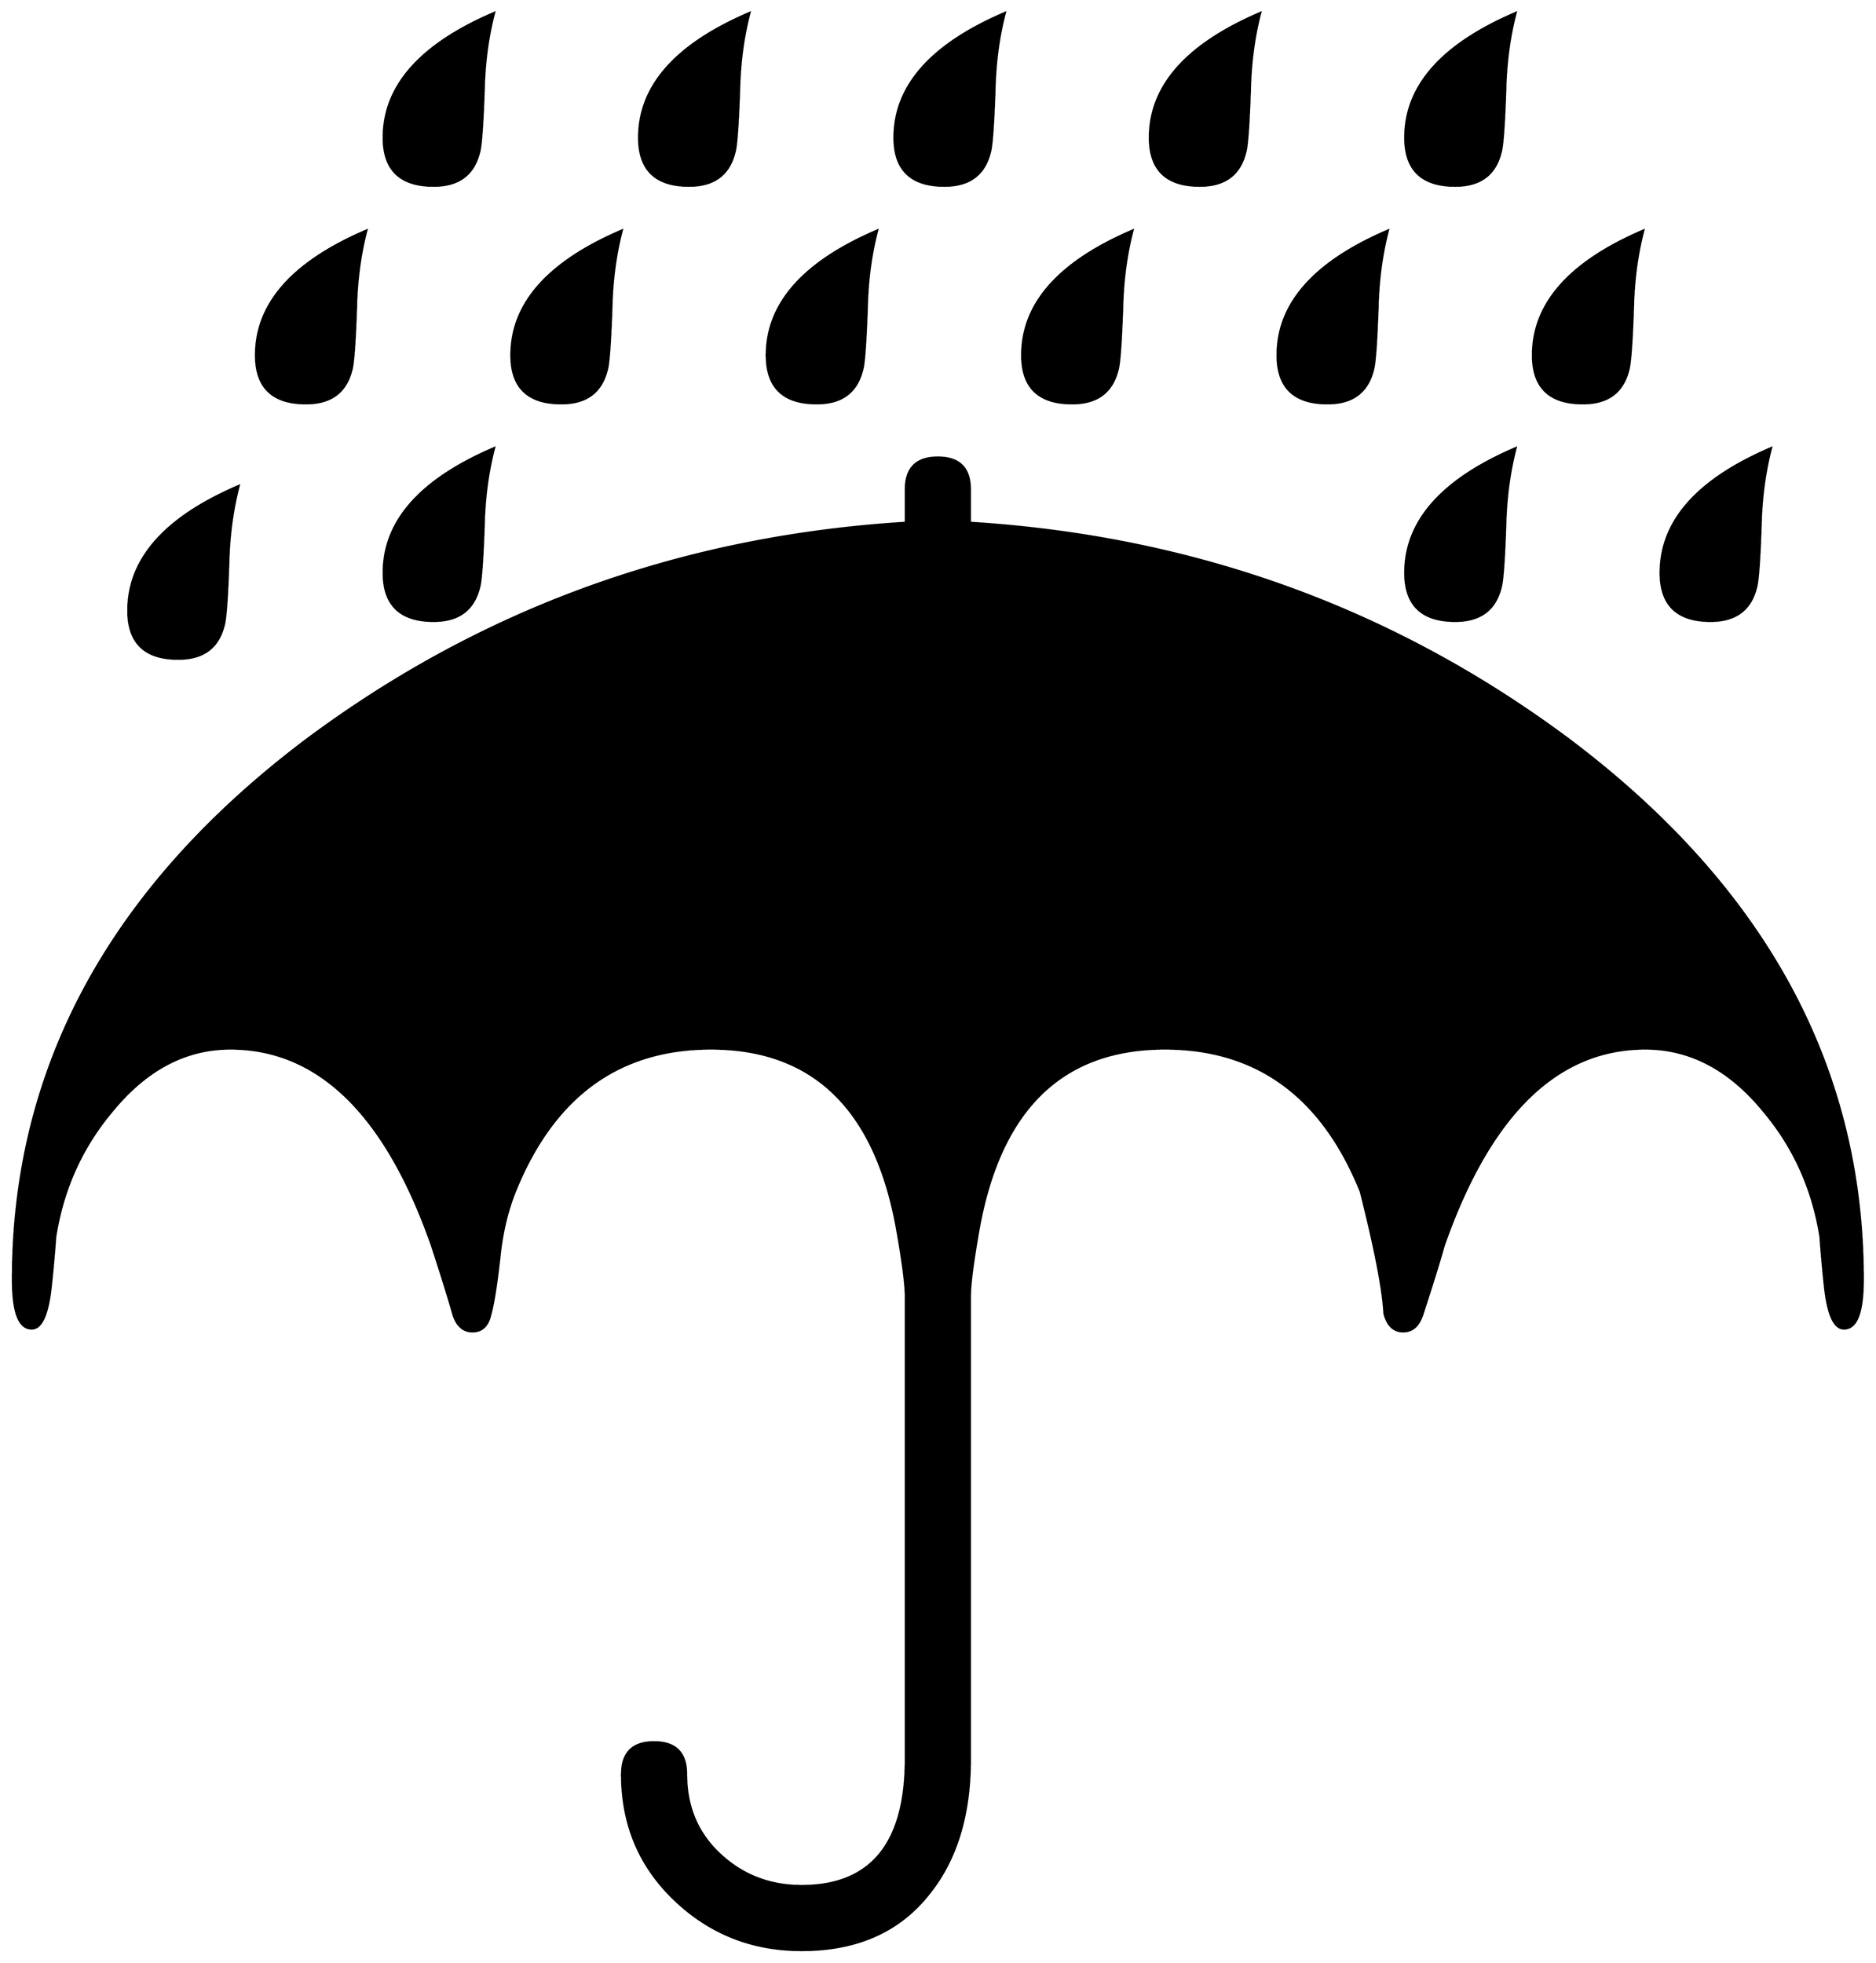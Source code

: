


\begin{tikzpicture}[y=0.80pt, x=0.80pt, yscale=-1.0, xscale=1.0, inner sep=0pt, outer sep=0pt]
\begin{scope}[shift={(100.0,1706.0)},nonzero rule]
  \path[draw=.,fill=.,line width=1.600pt] (1689.0,-1606.0) ..
    controls (1682.333,-1580.667) and (1678.667,-1553.333) ..
    (1678.0,-1524.0) .. controls (1676.667,-1486.0) and
    (1675.0,-1464.0) .. (1673.0,-1458.0) .. controls
    (1667.0,-1434.667) and (1651.0,-1423.0) .. (1625.0,-1423.0) ..
    controls (1589.667,-1423.0) and (1572.0,-1440.0) ..
    (1572.0,-1474.0) .. controls (1572.0,-1528.667) and
    (1611.0,-1572.667) .. (1689.0,-1606.0) --
    cycle(1824.0,-1376.0) .. controls (1817.333,-1350.667) and
    (1813.667,-1323.333) .. (1813.0,-1294.0) .. controls
    (1811.667,-1256.0) and (1810.0,-1234.0) .. (1808.0,-1228.0) ..
    controls (1802.0,-1204.667) and (1786.0,-1193.0) ..
    (1760.0,-1193.0) .. controls (1724.667,-1193.0) and
    (1707.0,-1210.0) .. (1707.0,-1244.0) .. controls
    (1707.0,-1298.667) and (1746.0,-1342.667) .. (1824.0,-1376.0) --
    cycle(1959.0,-1146.0) .. controls (1952.333,-1120.667) and
    (1948.667,-1093.333) .. (1948.0,-1064.0) .. controls
    (1946.667,-1026.0) and (1945.0,-1004.0) .. (1943.0,-998.0) ..
    controls (1937.0,-974.667) and (1921.0,-963.0) ..
    (1895.0,-963.0) .. controls (1859.667,-963.0) and
    (1842.0,-980.0) .. (1842.0,-1014.0) .. controls
    (1842.0,-1068.667) and (1881.0,-1112.667) .. (1959.0,-1146.0) --
    cycle(1419.0,-1606.0) .. controls (1412.333,-1580.667) and
    (1408.667,-1553.333) .. (1408.0,-1524.0) .. controls
    (1406.667,-1486.0) and (1405.0,-1464.0) .. (1403.0,-1458.0) ..
    controls (1397.0,-1434.667) and (1381.0,-1423.0) ..
    (1355.0,-1423.0) .. controls (1319.667,-1423.0) and
    (1302.0,-1440.0) .. (1302.0,-1474.0) .. controls
    (1302.0,-1528.667) and (1341.0,-1572.667) .. (1419.0,-1606.0) --
    cycle(1554.0,-1376.0) .. controls (1547.333,-1350.667) and
    (1543.667,-1323.333) .. (1543.0,-1294.0) .. controls
    (1541.667,-1256.0) and (1540.0,-1234.0) .. (1538.0,-1228.0) ..
    controls (1532.0,-1204.667) and (1516.0,-1193.0) ..
    (1490.0,-1193.0) .. controls (1454.667,-1193.0) and
    (1437.0,-1210.0) .. (1437.0,-1244.0) .. controls
    (1437.0,-1298.667) and (1476.0,-1342.667) .. (1554.0,-1376.0) --
    cycle(1689.0,-1146.0) .. controls (1682.333,-1120.667) and
    (1678.667,-1093.333) .. (1678.0,-1064.0) .. controls
    (1676.667,-1026.0) and (1675.0,-1004.0) .. (1673.0,-998.0) ..
    controls (1667.0,-974.667) and (1651.0,-963.0) ..
    (1625.0,-963.0) .. controls (1589.667,-963.0) and
    (1572.0,-980.0) .. (1572.0,-1014.0) .. controls
    (1572.0,-1068.667) and (1611.0,-1112.667) .. (1689.0,-1146.0) --
    cycle(1149.0,-1606.0) .. controls (1142.333,-1580.667) and
    (1138.667,-1553.333) .. (1138.0,-1524.0) .. controls
    (1136.667,-1486.0) and (1135.0,-1464.0) .. (1133.0,-1458.0) ..
    controls (1127.0,-1434.667) and (1111.0,-1423.0) ..
    (1085.0,-1423.0) .. controls (1049.667,-1423.0) and
    (1032.0,-1440.0) .. (1032.0,-1474.0) .. controls
    (1032.0,-1528.667) and (1071.0,-1572.667) .. (1149.0,-1606.0) --
    cycle(1284.0,-1376.0) .. controls (1277.333,-1350.667) and
    (1273.667,-1323.333) .. (1273.0,-1294.0) .. controls
    (1271.667,-1256.0) and (1270.0,-1234.0) .. (1268.0,-1228.0) ..
    controls (1262.0,-1204.667) and (1246.0,-1193.0) ..
    (1220.0,-1193.0) .. controls (1184.667,-1193.0) and
    (1167.0,-1210.0) .. (1167.0,-1244.0) .. controls
    (1167.0,-1298.667) and (1206.0,-1342.667) .. (1284.0,-1376.0) --
    cycle(879.0,-1606.0) .. controls (872.333,-1580.667) and
    (868.667,-1553.333) .. (868.0,-1524.0) .. controls
    (866.667,-1486.0) and (865.0,-1464.0) .. (863.0,-1458.0) ..
    controls (857.0,-1434.667) and (841.0,-1423.0) ..
    (815.0,-1423.0) .. controls (779.667,-1423.0) and
    (762.0,-1440.0) .. (762.0,-1474.0) .. controls
    (762.0,-1528.667) and (801.0,-1572.667) .. (879.0,-1606.0) --
    cycle(1014.0,-1376.0) .. controls (1007.333,-1350.667) and
    (1003.667,-1323.333) .. (1003.0,-1294.0) .. controls
    (1001.667,-1256.0) and (1000.0,-1234.0) .. (998.0,-1228.0) ..
    controls (992.0,-1204.667) and (976.0,-1193.0) ..
    (950.0,-1193.0) .. controls (914.667,-1193.0) and
    (897.0,-1210.0) .. (897.0,-1244.0) .. controls
    (897.0,-1298.667) and (936.0,-1342.667) .. (1014.0,-1376.0) --
    cycle(609.0,-1606.0) .. controls (602.333,-1580.667) and
    (598.667,-1553.333) .. (598.0,-1524.0) .. controls
    (596.667,-1486.0) and (595.0,-1464.0) .. (593.0,-1458.0) ..
    controls (587.0,-1434.667) and (571.0,-1423.0) ..
    (545.0,-1423.0) .. controls (509.667,-1423.0) and
    (492.0,-1440.0) .. (492.0,-1474.0) .. controls
    (492.0,-1528.667) and (531.0,-1572.667) .. (609.0,-1606.0) --
    cycle(744.0,-1376.0) .. controls (737.333,-1350.667) and
    (733.667,-1323.333) .. (733.0,-1294.0) .. controls
    (731.667,-1256.0) and (730.0,-1234.0) .. (728.0,-1228.0) ..
    controls (722.0,-1204.667) and (706.0,-1193.0) ..
    (680.0,-1193.0) .. controls (644.667,-1193.0) and
    (627.0,-1210.0) .. (627.0,-1244.0) .. controls
    (627.0,-1298.667) and (666.0,-1342.667) .. (744.0,-1376.0) --
    cycle(474.0,-1376.0) .. controls (467.333,-1350.667) and
    (463.667,-1323.333) .. (463.0,-1294.0) .. controls
    (461.667,-1256.0) and (460.0,-1234.0) .. (458.0,-1228.0) ..
    controls (452.0,-1204.667) and (436.0,-1193.0) ..
    (410.0,-1193.0) .. controls (374.667,-1193.0) and
    (357.0,-1210.0) .. (357.0,-1244.0) .. controls
    (357.0,-1298.667) and (396.0,-1342.667) .. (474.0,-1376.0) --
    cycle(609.0,-1146.0) .. controls (602.333,-1120.667) and
    (598.667,-1093.333) .. (598.0,-1064.0) .. controls
    (596.667,-1026.0) and (595.0,-1004.0) .. (593.0,-998.0) ..
    controls (587.0,-974.667) and (571.0,-963.0) .. (545.0,-963.0)
    .. controls (509.667,-963.0) and (492.0,-980.0) ..
    (492.0,-1014.0) .. controls (492.0,-1068.667) and
    (531.0,-1112.667) .. (609.0,-1146.0) -- cycle(2056.0,-267.0)
    .. controls (2056.0,-232.333) and (2049.333,-215.0) ..
    (2036.0,-215.0) .. controls (2026.0,-215.0) and
    (2019.333,-229.0) .. (2016.0,-257.0) .. controls
    (2014.0,-275.0) and (2012.333,-293.333) .. (2011.0,-312.0) ..
    controls (2003.0,-362.667) and (1983.0,-407.0) ..
    (1951.0,-445.0) .. controls (1915.0,-489.0) and
    (1873.333,-511.0) .. (1826.0,-511.0) .. controls
    (1732.667,-511.0) and (1661.667,-441.667) .. (1613.0,-303.0) ..
    controls (1608.333,-286.333) and (1600.667,-261.667) ..
    (1590.0,-229.0) .. controls (1586.0,-217.667) and
    (1579.333,-212.0) .. (1570.0,-212.0) .. controls
    (1560.0,-212.0) and (1553.333,-218.333) .. (1550.0,-231.0) ..
    controls (1548.667,-256.333) and (1540.333,-299.333) ..
    (1525.0,-360.0) .. controls (1484.333,-460.667) and
    (1415.333,-511.0) .. (1318.0,-511.0) .. controls
    (1209.333,-511.0) and (1143.667,-447.0) .. (1121.0,-319.0) ..
    controls (1115.0,-285.0) and (1112.0,-261.667) ..
    (1112.0,-249.0) -- (1112.0,240.0) .. controls (1112.0,299.333)
    and (1097.333,347.0) .. (1068.0,383.0) .. controls
    (1036.667,422.333) and (992.0,442.0) .. (934.0,442.0) ..
    controls (881.333,442.0) and (836.333,424.0) .. (799.0,388.0) ..
    controls (762.333,352.667) and (744.0,308.667) .. (744.0,256.0) ..
    controls (744.0,233.333) and (755.333,222.0) .. (778.0,222.0) ..
    controls (800.667,222.0) and (812.0,233.333) .. (812.0,256.0) ..
    controls (812.0,290.0) and (823.667,318.0) .. (847.0,340.0) ..
    controls (871.0,362.667) and (900.0,374.0) .. (934.0,374.0) ..
    controls (1007.333,374.0) and (1044.0,329.333) .. (1044.0,240.0)
    -- (1044.0,-249.0) .. controls (1044.0,-261.667) and
    (1041.0,-285.0) .. (1035.0,-319.0) .. controls
    (1012.333,-447.0) and (946.667,-511.0) .. (838.0,-511.0) ..
    controls (740.667,-511.0) and (671.667,-460.667) .. (631.0,-360.0)
    .. controls (623.0,-340.0) and (617.667,-318.0) ..
    (615.0,-294.0) .. controls (611.667,-263.333) and (608.333,-242.0)
    .. (605.0,-230.0) .. controls (602.333,-218.0) and
    (596.0,-212.0) .. (586.0,-212.0) .. controls (576.667,-212.0)
    and (570.0,-217.667) .. (566.0,-229.0) .. controls
    (561.333,-245.667) and (553.667,-270.333) .. (543.0,-303.0) ..
    controls (494.333,-441.667) and (423.333,-511.0) .. (330.0,-511.0)
    .. controls (282.667,-511.0) and (241.0,-489.0) ..
    (205.0,-445.0) .. controls (173.0,-407.0) and (153.0,-362.667)
    .. (145.0,-312.0) .. controls (143.667,-293.333) and
    (142.0,-275.0) .. (140.0,-257.0) .. controls (136.667,-229.0)
    and (130.0,-215.0) .. (120.0,-215.0) .. controls
    (106.667,-215.0) and (100.0,-232.333) .. (100.0,-267.0) ..
    controls (100.0,-491.667) and (203.667,-682.0) .. (411.0,-838.0)
    .. controls (596.333,-976.0) and (807.333,-1052.333) ..
    (1044.0,-1067.0) -- (1044.0,-1102.0) .. controls
    (1044.0,-1124.667) and (1055.333,-1136.0) .. (1078.0,-1136.0) ..
    controls (1100.667,-1136.0) and (1112.0,-1124.667) ..
    (1112.0,-1102.0) -- (1112.0,-1067.0) .. controls
    (1348.667,-1052.333) and (1559.667,-976.0) .. (1745.0,-838.0) ..
    controls (1952.333,-682.0) and (2056.0,-491.667) ..
    (2056.0,-267.0) -- cycle(339.0,-1106.0) .. controls
    (332.333,-1080.667) and (328.667,-1053.333) .. (328.0,-1024.0) ..
    controls (326.667,-986.0) and (325.0,-964.0) .. (323.0,-958.0)
    .. controls (317.0,-934.667) and (301.0,-923.0) ..
    (275.0,-923.0) .. controls (239.667,-923.0) and (222.0,-940.0)
    .. (222.0,-974.0) .. controls (222.0,-1028.667) and
    (261.0,-1072.667) .. (339.0,-1106.0) -- cycle;
\end{scope}

\end{tikzpicture}

